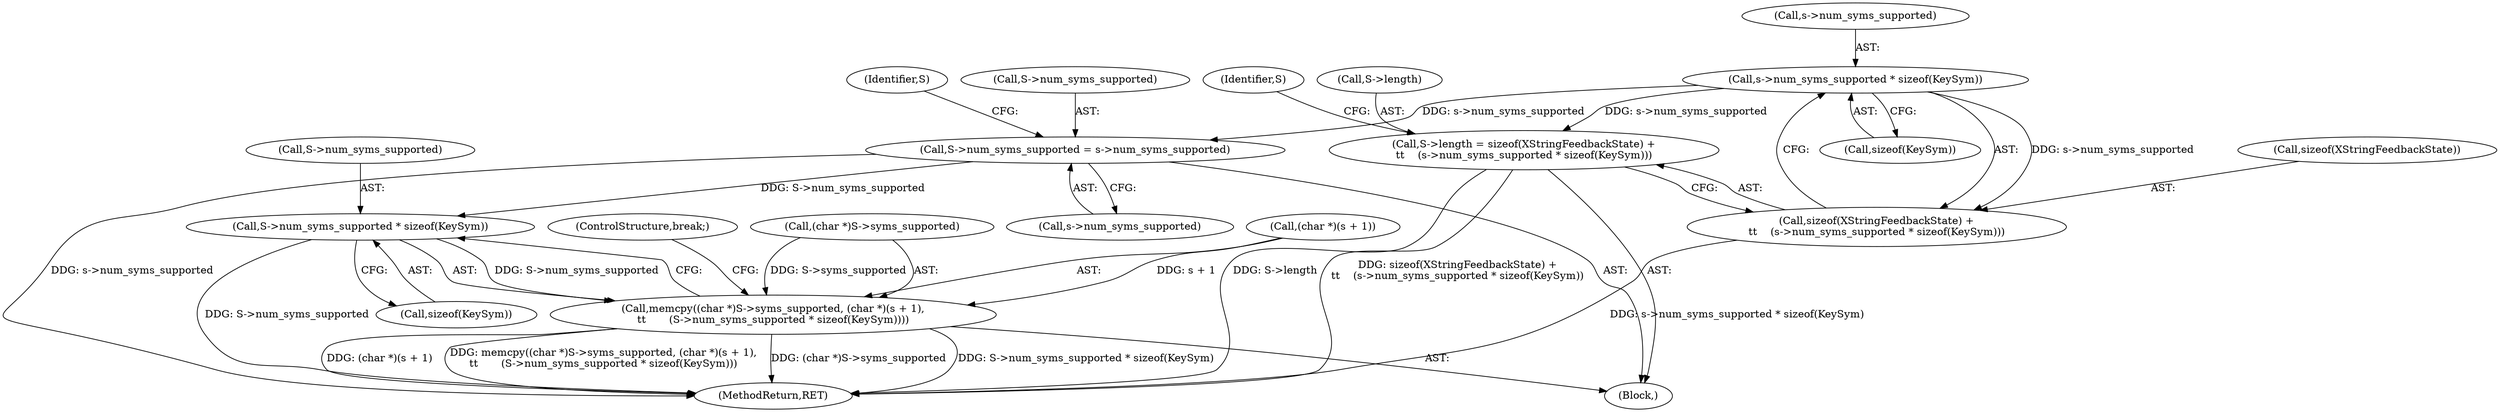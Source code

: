 digraph "0_libXi_19a9cd607de73947fcfb104682f203ffe4e1f4e5_1@API" {
"1000596" [label="(Call,s->num_syms_supported * sizeof(KeySym))"];
"1000589" [label="(Call,S->length = sizeof(XStringFeedbackState) +\n\t\t    (s->num_syms_supported * sizeof(KeySym)))"];
"1000593" [label="(Call,sizeof(XStringFeedbackState) +\n\t\t    (s->num_syms_supported * sizeof(KeySym)))"];
"1000616" [label="(Call,S->num_syms_supported = s->num_syms_supported)"];
"1000643" [label="(Call,S->num_syms_supported * sizeof(KeySym))"];
"1000632" [label="(Call,memcpy((char *)S->syms_supported, (char *)(s + 1),\n\t\t       (S->num_syms_supported * sizeof(KeySym))))"];
"1000625" [label="(Identifier,S)"];
"1000644" [label="(Call,S->num_syms_supported)"];
"1000638" [label="(Call,(char *)(s + 1))"];
"1000620" [label="(Call,s->num_syms_supported)"];
"1000600" [label="(Call,sizeof(KeySym))"];
"1000775" [label="(MethodReturn,RET)"];
"1000604" [label="(Identifier,S)"];
"1000616" [label="(Call,S->num_syms_supported = s->num_syms_supported)"];
"1000590" [label="(Call,S->length)"];
"1000649" [label="(ControlStructure,break;)"];
"1000597" [label="(Call,s->num_syms_supported)"];
"1000647" [label="(Call,sizeof(KeySym))"];
"1000633" [label="(Call,(char *)S->syms_supported)"];
"1000617" [label="(Call,S->num_syms_supported)"];
"1000594" [label="(Call,sizeof(XStringFeedbackState))"];
"1000596" [label="(Call,s->num_syms_supported * sizeof(KeySym))"];
"1000576" [label="(Block,)"];
"1000593" [label="(Call,sizeof(XStringFeedbackState) +\n\t\t    (s->num_syms_supported * sizeof(KeySym)))"];
"1000589" [label="(Call,S->length = sizeof(XStringFeedbackState) +\n\t\t    (s->num_syms_supported * sizeof(KeySym)))"];
"1000643" [label="(Call,S->num_syms_supported * sizeof(KeySym))"];
"1000632" [label="(Call,memcpy((char *)S->syms_supported, (char *)(s + 1),\n\t\t       (S->num_syms_supported * sizeof(KeySym))))"];
"1000596" -> "1000593"  [label="AST: "];
"1000596" -> "1000600"  [label="CFG: "];
"1000597" -> "1000596"  [label="AST: "];
"1000600" -> "1000596"  [label="AST: "];
"1000593" -> "1000596"  [label="CFG: "];
"1000596" -> "1000589"  [label="DDG: s->num_syms_supported"];
"1000596" -> "1000593"  [label="DDG: s->num_syms_supported"];
"1000596" -> "1000616"  [label="DDG: s->num_syms_supported"];
"1000589" -> "1000576"  [label="AST: "];
"1000589" -> "1000593"  [label="CFG: "];
"1000590" -> "1000589"  [label="AST: "];
"1000593" -> "1000589"  [label="AST: "];
"1000604" -> "1000589"  [label="CFG: "];
"1000589" -> "1000775"  [label="DDG: S->length"];
"1000589" -> "1000775"  [label="DDG: sizeof(XStringFeedbackState) +\n\t\t    (s->num_syms_supported * sizeof(KeySym))"];
"1000594" -> "1000593"  [label="AST: "];
"1000593" -> "1000775"  [label="DDG: s->num_syms_supported * sizeof(KeySym)"];
"1000616" -> "1000576"  [label="AST: "];
"1000616" -> "1000620"  [label="CFG: "];
"1000617" -> "1000616"  [label="AST: "];
"1000620" -> "1000616"  [label="AST: "];
"1000625" -> "1000616"  [label="CFG: "];
"1000616" -> "1000775"  [label="DDG: s->num_syms_supported"];
"1000616" -> "1000643"  [label="DDG: S->num_syms_supported"];
"1000643" -> "1000632"  [label="AST: "];
"1000643" -> "1000647"  [label="CFG: "];
"1000644" -> "1000643"  [label="AST: "];
"1000647" -> "1000643"  [label="AST: "];
"1000632" -> "1000643"  [label="CFG: "];
"1000643" -> "1000775"  [label="DDG: S->num_syms_supported"];
"1000643" -> "1000632"  [label="DDG: S->num_syms_supported"];
"1000632" -> "1000576"  [label="AST: "];
"1000633" -> "1000632"  [label="AST: "];
"1000638" -> "1000632"  [label="AST: "];
"1000649" -> "1000632"  [label="CFG: "];
"1000632" -> "1000775"  [label="DDG: S->num_syms_supported * sizeof(KeySym)"];
"1000632" -> "1000775"  [label="DDG: (char *)(s + 1)"];
"1000632" -> "1000775"  [label="DDG: memcpy((char *)S->syms_supported, (char *)(s + 1),\n\t\t       (S->num_syms_supported * sizeof(KeySym)))"];
"1000632" -> "1000775"  [label="DDG: (char *)S->syms_supported"];
"1000633" -> "1000632"  [label="DDG: S->syms_supported"];
"1000638" -> "1000632"  [label="DDG: s + 1"];
}
